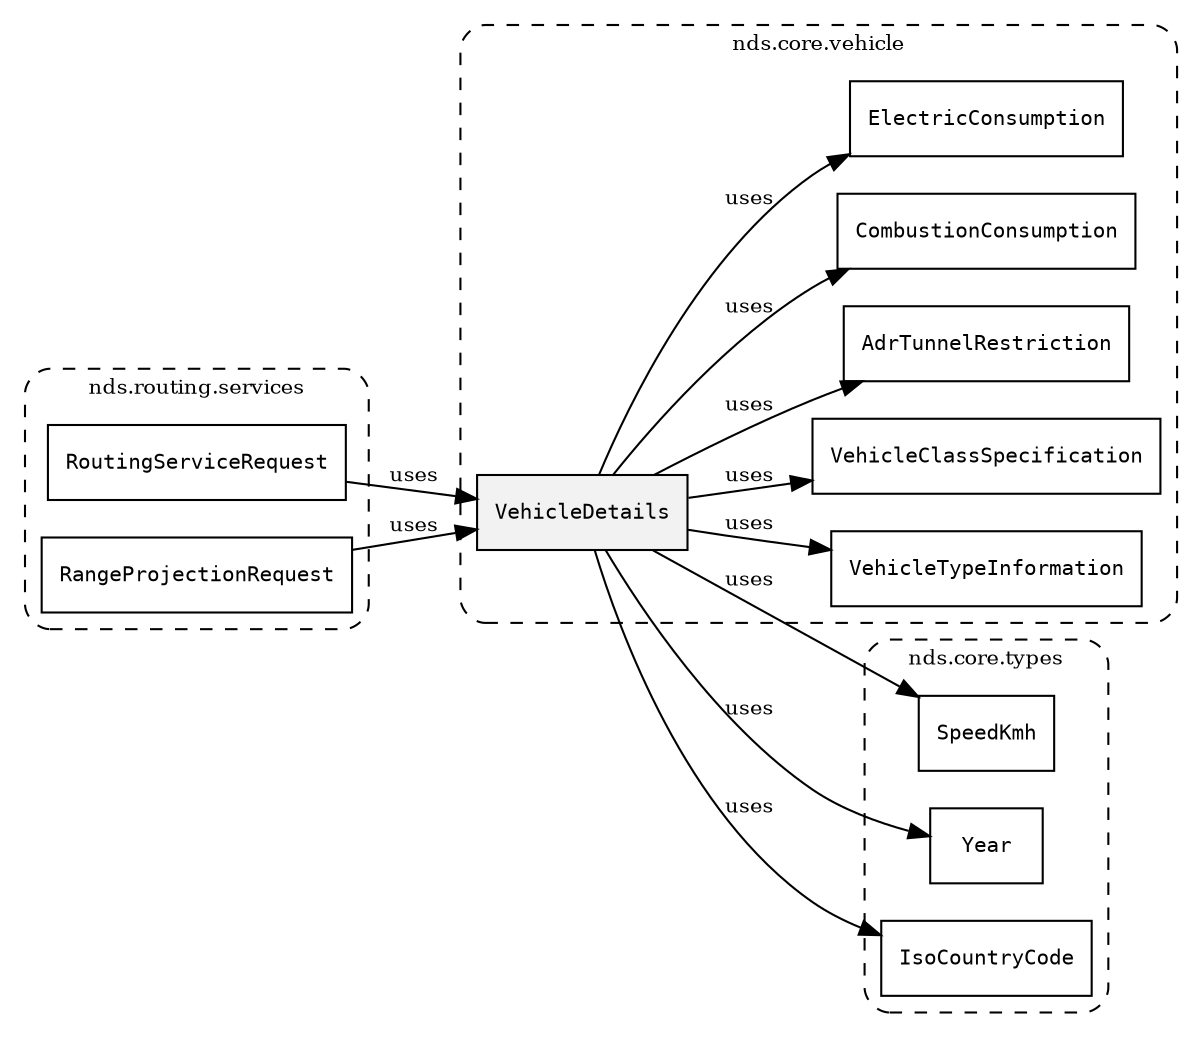/**
 * This dot file creates symbol collaboration diagram for VehicleDetails.
 */
digraph ZSERIO
{
    node [shape=box, fontsize=10];
    rankdir="LR";
    fontsize=10;
    tooltip="VehicleDetails collaboration diagram";

    subgraph "cluster_nds.core.vehicle"
    {
        style="dashed, rounded";
        label="nds.core.vehicle";
        tooltip="Package nds.core.vehicle";
        href="../../../content/packages/nds.core.vehicle.html#Package-nds-core-vehicle";
        target="_parent";

        "VehicleDetails" [style="filled", fillcolor="#0000000D", target="_parent", label=<<font face="monospace"><table align="center" border="0" cellspacing="0" cellpadding="0"><tr><td href="../../../content/packages/nds.core.vehicle.html#Structure-VehicleDetails" title="Structure defined in nds.core.vehicle">VehicleDetails</td></tr></table></font>>];
        "VehicleTypeInformation" [target="_parent", label=<<font face="monospace"><table align="center" border="0" cellspacing="0" cellpadding="0"><tr><td href="../../../content/packages/nds.core.vehicle.html#Structure-VehicleTypeInformation" title="Structure defined in nds.core.vehicle">VehicleTypeInformation</td></tr></table></font>>];
        "VehicleClassSpecification" [target="_parent", label=<<font face="monospace"><table align="center" border="0" cellspacing="0" cellpadding="0"><tr><td href="../../../content/packages/nds.core.vehicle.html#Structure-VehicleClassSpecification" title="Structure defined in nds.core.vehicle">VehicleClassSpecification</td></tr></table></font>>];
        "AdrTunnelRestriction" [target="_parent", label=<<font face="monospace"><table align="center" border="0" cellspacing="0" cellpadding="0"><tr><td href="../../../content/packages/nds.core.vehicle.html#Enum-AdrTunnelRestriction" title="Enum defined in nds.core.vehicle">AdrTunnelRestriction</td></tr></table></font>>];
        "CombustionConsumption" [target="_parent", label=<<font face="monospace"><table align="center" border="0" cellspacing="0" cellpadding="0"><tr><td href="../../../content/packages/nds.core.vehicle.html#Structure-CombustionConsumption" title="Structure defined in nds.core.vehicle">CombustionConsumption</td></tr></table></font>>];
        "ElectricConsumption" [target="_parent", label=<<font face="monospace"><table align="center" border="0" cellspacing="0" cellpadding="0"><tr><td href="../../../content/packages/nds.core.vehicle.html#Structure-ElectricConsumption" title="Structure defined in nds.core.vehicle">ElectricConsumption</td></tr></table></font>>];
    }

    subgraph "cluster_nds.core.types"
    {
        style="dashed, rounded";
        label="nds.core.types";
        tooltip="Package nds.core.types";
        href="../../../content/packages/nds.core.types.html#Package-nds-core-types";
        target="_parent";

        "SpeedKmh" [target="_parent", label=<<font face="monospace"><table align="center" border="0" cellspacing="0" cellpadding="0"><tr><td href="../../../content/packages/nds.core.types.html#Subtype-SpeedKmh" title="Subtype defined in nds.core.types">SpeedKmh</td></tr></table></font>>];
        "Year" [target="_parent", label=<<font face="monospace"><table align="center" border="0" cellspacing="0" cellpadding="0"><tr><td href="../../../content/packages/nds.core.types.html#Subtype-Year" title="Subtype defined in nds.core.types">Year</td></tr></table></font>>];
        "IsoCountryCode" [target="_parent", label=<<font face="monospace"><table align="center" border="0" cellspacing="0" cellpadding="0"><tr><td href="../../../content/packages/nds.core.types.html#Subtype-IsoCountryCode" title="Subtype defined in nds.core.types">IsoCountryCode</td></tr></table></font>>];
    }

    subgraph "cluster_nds.routing.services"
    {
        style="dashed, rounded";
        label="nds.routing.services";
        tooltip="Package nds.routing.services";
        href="../../../content/packages/nds.routing.services.html#Package-nds-routing-services";
        target="_parent";

        "RoutingServiceRequest" [target="_parent", label=<<font face="monospace"><table align="center" border="0" cellspacing="0" cellpadding="0"><tr><td href="../../../content/packages/nds.routing.services.html#Structure-RoutingServiceRequest" title="Structure defined in nds.routing.services">RoutingServiceRequest</td></tr></table></font>>];
        "RangeProjectionRequest" [target="_parent", label=<<font face="monospace"><table align="center" border="0" cellspacing="0" cellpadding="0"><tr><td href="../../../content/packages/nds.routing.services.html#Structure-RangeProjectionRequest" title="Structure defined in nds.routing.services">RangeProjectionRequest</td></tr></table></font>>];
    }

    "VehicleDetails" -> "VehicleTypeInformation" [label="uses", fontsize=10];
    "VehicleDetails" -> "VehicleClassSpecification" [label="uses", fontsize=10];
    "VehicleDetails" -> "AdrTunnelRestriction" [label="uses", fontsize=10];
    "VehicleDetails" -> "SpeedKmh" [label="uses", fontsize=10];
    "VehicleDetails" -> "CombustionConsumption" [label="uses", fontsize=10];
    "VehicleDetails" -> "ElectricConsumption" [label="uses", fontsize=10];
    "VehicleDetails" -> "Year" [label="uses", fontsize=10];
    "VehicleDetails" -> "IsoCountryCode" [label="uses", fontsize=10];
    "RoutingServiceRequest" -> "VehicleDetails" [label="uses", fontsize=10];
    "RangeProjectionRequest" -> "VehicleDetails" [label="uses", fontsize=10];
}
